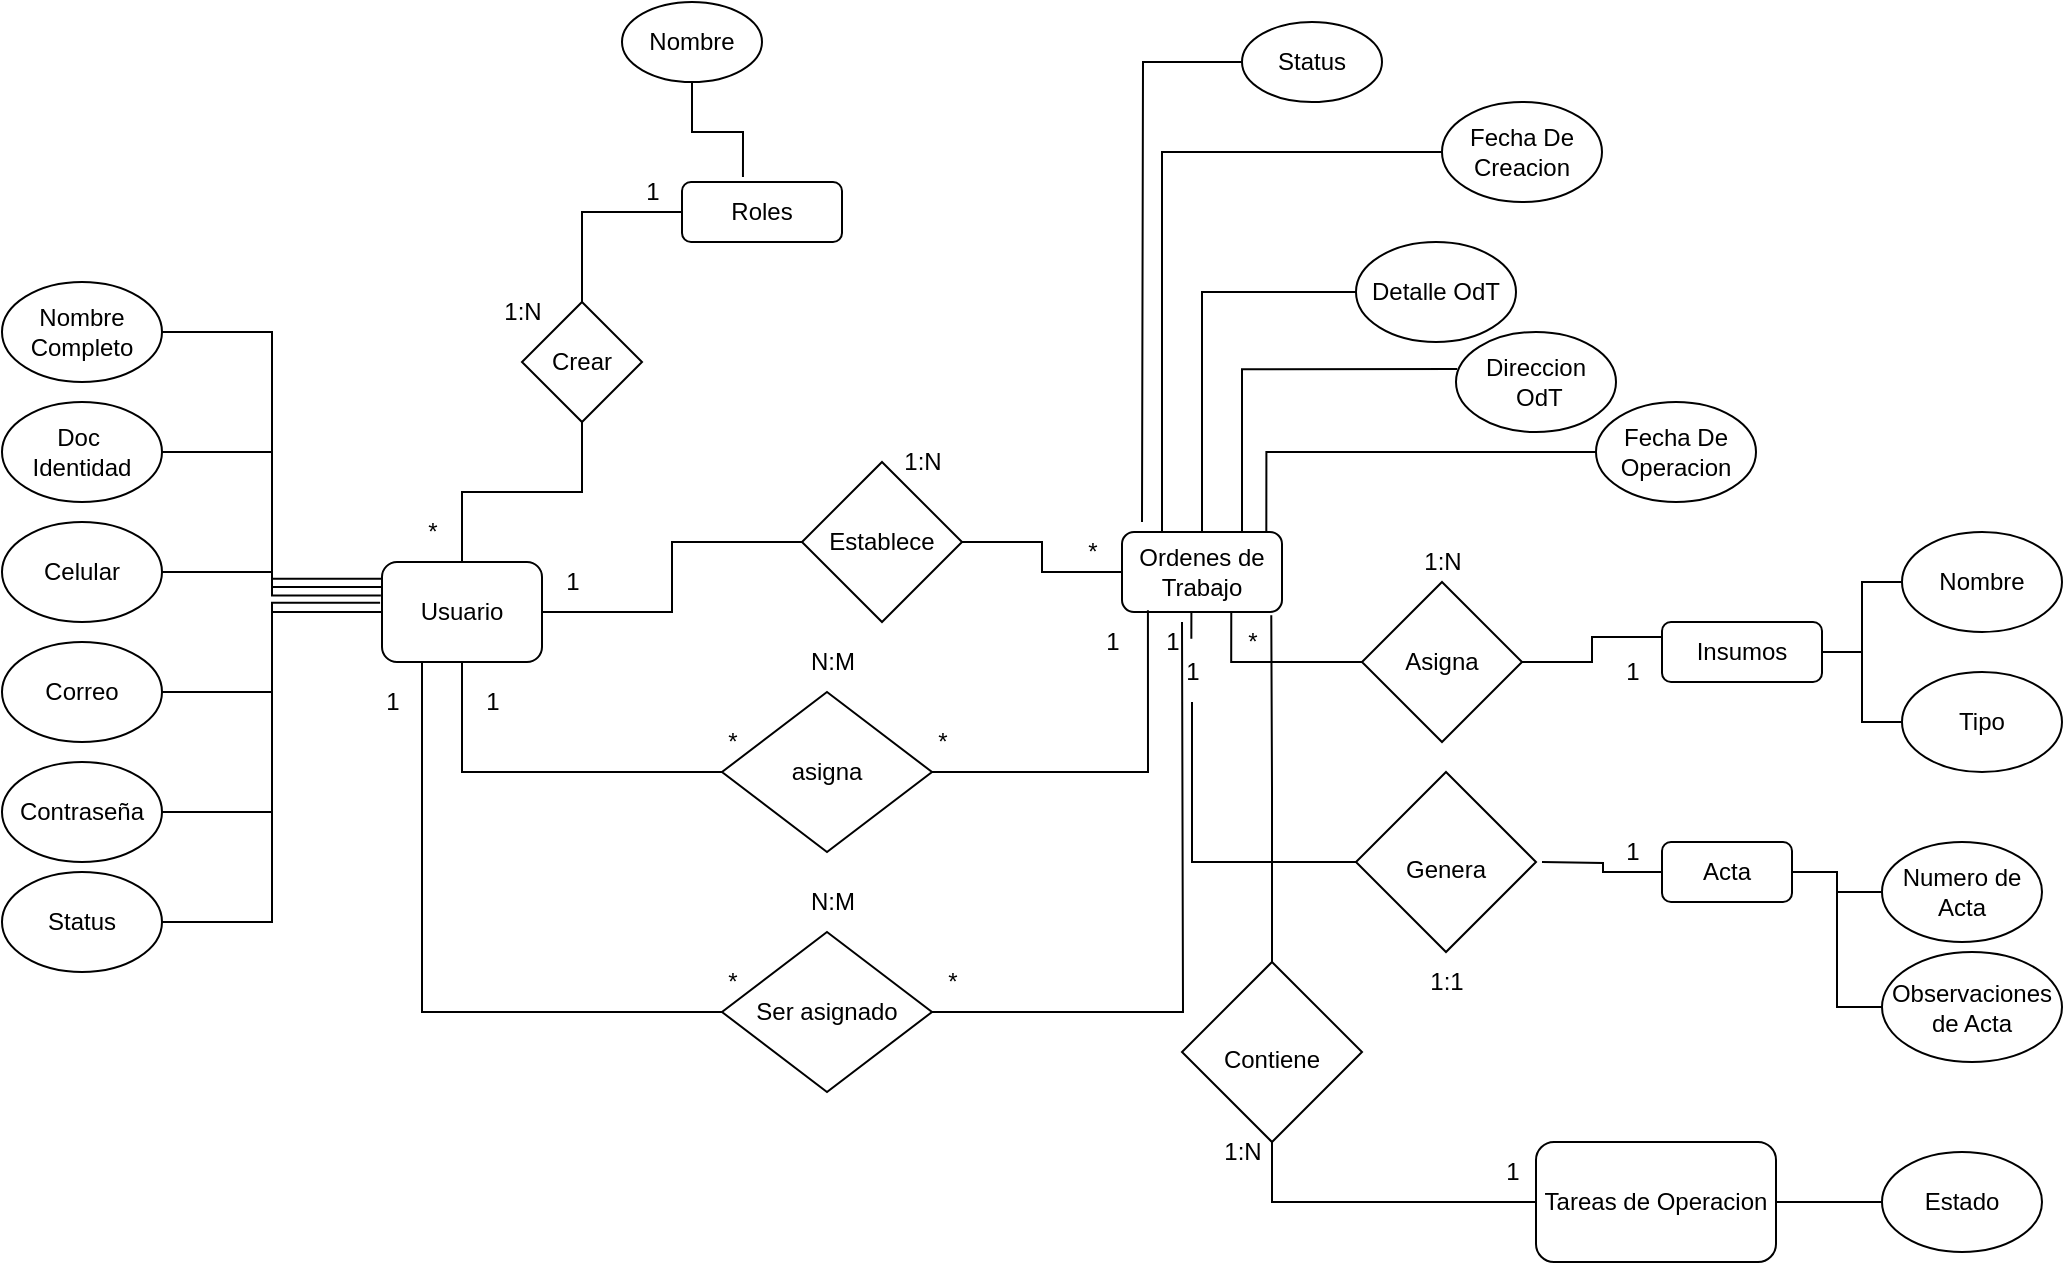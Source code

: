 <mxfile version="28.0.7">
  <diagram name="Página-1" id="0IWpXdC4shuuFq7CFFBe">
    <mxGraphModel dx="864" dy="444" grid="1" gridSize="10" guides="1" tooltips="1" connect="1" arrows="1" fold="1" page="1" pageScale="1" pageWidth="827" pageHeight="1169" math="0" shadow="0">
      <root>
        <mxCell id="0" />
        <mxCell id="1" parent="0" />
        <mxCell id="g1hxSHp8yRL1fYqVnIrF-32" style="edgeStyle=orthogonalEdgeStyle;rounded=0;orthogonalLoop=1;jettySize=auto;html=1;entryX=0.5;entryY=1;entryDx=0;entryDy=0;endArrow=none;endFill=0;" parent="1" source="g1hxSHp8yRL1fYqVnIrF-2" target="g1hxSHp8yRL1fYqVnIrF-30" edge="1">
          <mxGeometry relative="1" as="geometry" />
        </mxCell>
        <mxCell id="g1hxSHp8yRL1fYqVnIrF-43" style="edgeStyle=orthogonalEdgeStyle;rounded=0;orthogonalLoop=1;jettySize=auto;html=1;entryX=0;entryY=0.5;entryDx=0;entryDy=0;endArrow=none;endFill=0;" parent="1" source="g1hxSHp8yRL1fYqVnIrF-2" target="g1hxSHp8yRL1fYqVnIrF-39" edge="1">
          <mxGeometry relative="1" as="geometry" />
        </mxCell>
        <mxCell id="g1hxSHp8yRL1fYqVnIrF-2" value="Usuario" style="rounded=1;whiteSpace=wrap;html=1;" parent="1" vertex="1">
          <mxGeometry x="300" y="390" width="80" height="50" as="geometry" />
        </mxCell>
        <mxCell id="g1hxSHp8yRL1fYqVnIrF-33" style="edgeStyle=orthogonalEdgeStyle;rounded=0;orthogonalLoop=1;jettySize=auto;html=1;entryX=0.5;entryY=0;entryDx=0;entryDy=0;endArrow=none;endFill=0;" parent="1" source="g1hxSHp8yRL1fYqVnIrF-3" target="g1hxSHp8yRL1fYqVnIrF-30" edge="1">
          <mxGeometry relative="1" as="geometry" />
        </mxCell>
        <mxCell id="g1hxSHp8yRL1fYqVnIrF-3" value="Roles" style="rounded=1;whiteSpace=wrap;html=1;" parent="1" vertex="1">
          <mxGeometry x="450" y="200" width="80" height="30" as="geometry" />
        </mxCell>
        <mxCell id="g1hxSHp8yRL1fYqVnIrF-45" style="edgeStyle=orthogonalEdgeStyle;rounded=0;orthogonalLoop=1;jettySize=auto;html=1;exitX=0.5;exitY=0;exitDx=0;exitDy=0;entryX=0;entryY=0.5;entryDx=0;entryDy=0;endArrow=none;endFill=0;" parent="1" source="g1hxSHp8yRL1fYqVnIrF-4" target="g1hxSHp8yRL1fYqVnIrF-37" edge="1">
          <mxGeometry relative="1" as="geometry" />
        </mxCell>
        <mxCell id="g1hxSHp8yRL1fYqVnIrF-47" style="edgeStyle=orthogonalEdgeStyle;rounded=0;orthogonalLoop=1;jettySize=auto;html=1;entryX=0;entryY=0.5;entryDx=0;entryDy=0;endArrow=none;endFill=0;exitX=0.902;exitY=0.021;exitDx=0;exitDy=0;exitPerimeter=0;" parent="1" source="g1hxSHp8yRL1fYqVnIrF-4" target="g1hxSHp8yRL1fYqVnIrF-42" edge="1">
          <mxGeometry relative="1" as="geometry">
            <mxPoint x="800.0" y="350" as="sourcePoint" />
          </mxGeometry>
        </mxCell>
        <mxCell id="g1hxSHp8yRL1fYqVnIrF-82" style="edgeStyle=orthogonalEdgeStyle;rounded=0;orthogonalLoop=1;jettySize=auto;html=1;entryX=0;entryY=0.5;entryDx=0;entryDy=0;exitX=0.5;exitY=1;exitDx=0;exitDy=0;endArrow=none;endFill=0;" parent="1" source="g1hxSHp8yRL1fYqVnIrF-85" target="g1hxSHp8yRL1fYqVnIrF-80" edge="1">
          <mxGeometry relative="1" as="geometry" />
        </mxCell>
        <mxCell id="g1hxSHp8yRL1fYqVnIrF-4" value="Ordenes de Trabajo" style="rounded=1;whiteSpace=wrap;html=1;" parent="1" vertex="1">
          <mxGeometry x="670" y="375" width="80" height="40" as="geometry" />
        </mxCell>
        <mxCell id="g1hxSHp8yRL1fYqVnIrF-71" style="edgeStyle=orthogonalEdgeStyle;rounded=0;orthogonalLoop=1;jettySize=auto;html=1;entryX=0;entryY=0.5;entryDx=0;entryDy=0;endArrow=none;endFill=0;" parent="1" source="g1hxSHp8yRL1fYqVnIrF-6" target="g1hxSHp8yRL1fYqVnIrF-69" edge="1">
          <mxGeometry relative="1" as="geometry" />
        </mxCell>
        <mxCell id="g1hxSHp8yRL1fYqVnIrF-72" style="edgeStyle=orthogonalEdgeStyle;rounded=0;orthogonalLoop=1;jettySize=auto;html=1;entryX=0;entryY=0.5;entryDx=0;entryDy=0;endArrow=none;endFill=0;" parent="1" source="g1hxSHp8yRL1fYqVnIrF-6" target="g1hxSHp8yRL1fYqVnIrF-70" edge="1">
          <mxGeometry relative="1" as="geometry" />
        </mxCell>
        <mxCell id="g1hxSHp8yRL1fYqVnIrF-6" value="Insumos" style="rounded=1;whiteSpace=wrap;html=1;" parent="1" vertex="1">
          <mxGeometry x="940" y="420" width="80" height="30" as="geometry" />
        </mxCell>
        <mxCell id="g1hxSHp8yRL1fYqVnIrF-64" style="edgeStyle=orthogonalEdgeStyle;rounded=0;orthogonalLoop=1;jettySize=auto;html=1;entryX=0.5;entryY=1;entryDx=0;entryDy=0;endArrow=none;endFill=0;exitX=0;exitY=0.5;exitDx=0;exitDy=0;" parent="1" source="g1hxSHp8yRL1fYqVnIrF-97" target="g1hxSHp8yRL1fYqVnIrF-2" edge="1">
          <mxGeometry relative="1" as="geometry">
            <mxPoint x="410" y="560" as="sourcePoint" />
          </mxGeometry>
        </mxCell>
        <mxCell id="g1hxSHp8yRL1fYqVnIrF-81" style="edgeStyle=orthogonalEdgeStyle;rounded=0;orthogonalLoop=1;jettySize=auto;html=1;endArrow=none;endFill=0;" parent="1" source="g1hxSHp8yRL1fYqVnIrF-9" edge="1">
          <mxGeometry relative="1" as="geometry">
            <mxPoint x="880.0" y="540" as="targetPoint" />
          </mxGeometry>
        </mxCell>
        <mxCell id="g1hxSHp8yRL1fYqVnIrF-92" style="edgeStyle=orthogonalEdgeStyle;rounded=0;orthogonalLoop=1;jettySize=auto;html=1;entryX=0;entryY=0.5;entryDx=0;entryDy=0;endArrow=none;endFill=0;" parent="1" source="g1hxSHp8yRL1fYqVnIrF-9" target="g1hxSHp8yRL1fYqVnIrF-89" edge="1">
          <mxGeometry relative="1" as="geometry" />
        </mxCell>
        <mxCell id="g1hxSHp8yRL1fYqVnIrF-93" style="edgeStyle=orthogonalEdgeStyle;rounded=0;orthogonalLoop=1;jettySize=auto;html=1;entryX=0;entryY=0.5;entryDx=0;entryDy=0;endArrow=none;endFill=0;" parent="1" source="g1hxSHp8yRL1fYqVnIrF-9" target="g1hxSHp8yRL1fYqVnIrF-90" edge="1">
          <mxGeometry relative="1" as="geometry" />
        </mxCell>
        <mxCell id="g1hxSHp8yRL1fYqVnIrF-9" value="Acta" style="rounded=1;whiteSpace=wrap;html=1;" parent="1" vertex="1">
          <mxGeometry x="940" y="530" width="65" height="30" as="geometry" />
        </mxCell>
        <mxCell id="g1hxSHp8yRL1fYqVnIrF-19" style="edgeStyle=orthogonalEdgeStyle;rounded=0;orthogonalLoop=1;jettySize=auto;html=1;entryX=-0.002;entryY=0.168;entryDx=0;entryDy=0;endArrow=none;endFill=0;entryPerimeter=0;" parent="1" source="g1hxSHp8yRL1fYqVnIrF-11" target="g1hxSHp8yRL1fYqVnIrF-2" edge="1">
          <mxGeometry relative="1" as="geometry" />
        </mxCell>
        <mxCell id="g1hxSHp8yRL1fYqVnIrF-11" value="Nombre Completo" style="ellipse;whiteSpace=wrap;html=1;" parent="1" vertex="1">
          <mxGeometry x="110" y="250" width="80" height="50" as="geometry" />
        </mxCell>
        <mxCell id="g1hxSHp8yRL1fYqVnIrF-20" style="edgeStyle=orthogonalEdgeStyle;rounded=0;orthogonalLoop=1;jettySize=auto;html=1;endArrow=none;endFill=0;entryX=0;entryY=0.25;entryDx=0;entryDy=0;" parent="1" source="g1hxSHp8yRL1fYqVnIrF-13" target="g1hxSHp8yRL1fYqVnIrF-2" edge="1">
          <mxGeometry relative="1" as="geometry">
            <mxPoint x="330" y="430" as="targetPoint" />
          </mxGeometry>
        </mxCell>
        <mxCell id="g1hxSHp8yRL1fYqVnIrF-13" value="Doc&amp;nbsp;&lt;div&gt;Identidad&lt;/div&gt;" style="ellipse;whiteSpace=wrap;html=1;" parent="1" vertex="1">
          <mxGeometry x="110" y="310" width="80" height="50" as="geometry" />
        </mxCell>
        <mxCell id="g1hxSHp8yRL1fYqVnIrF-22" style="edgeStyle=orthogonalEdgeStyle;rounded=0;orthogonalLoop=1;jettySize=auto;html=1;entryX=-0.007;entryY=0.336;entryDx=0;entryDy=0;endArrow=none;endFill=0;entryPerimeter=0;" parent="1" source="g1hxSHp8yRL1fYqVnIrF-14" target="g1hxSHp8yRL1fYqVnIrF-2" edge="1">
          <mxGeometry relative="1" as="geometry" />
        </mxCell>
        <mxCell id="g1hxSHp8yRL1fYqVnIrF-14" value="Celular" style="ellipse;whiteSpace=wrap;html=1;" parent="1" vertex="1">
          <mxGeometry x="110" y="370" width="80" height="50" as="geometry" />
        </mxCell>
        <mxCell id="g1hxSHp8yRL1fYqVnIrF-15" value="Correo" style="ellipse;whiteSpace=wrap;html=1;" parent="1" vertex="1">
          <mxGeometry x="110" y="430" width="80" height="50" as="geometry" />
        </mxCell>
        <mxCell id="g1hxSHp8yRL1fYqVnIrF-24" style="edgeStyle=orthogonalEdgeStyle;rounded=0;orthogonalLoop=1;jettySize=auto;html=1;entryX=0;entryY=0.5;entryDx=0;entryDy=0;endArrow=none;endFill=0;" parent="1" source="g1hxSHp8yRL1fYqVnIrF-17" target="g1hxSHp8yRL1fYqVnIrF-2" edge="1">
          <mxGeometry relative="1" as="geometry" />
        </mxCell>
        <mxCell id="g1hxSHp8yRL1fYqVnIrF-17" value="Contraseña" style="ellipse;whiteSpace=wrap;html=1;" parent="1" vertex="1">
          <mxGeometry x="110" y="490" width="80" height="50" as="geometry" />
        </mxCell>
        <mxCell id="g1hxSHp8yRL1fYqVnIrF-23" style="edgeStyle=orthogonalEdgeStyle;rounded=0;orthogonalLoop=1;jettySize=auto;html=1;entryX=-0.012;entryY=0.408;entryDx=0;entryDy=0;entryPerimeter=0;endArrow=none;endFill=0;" parent="1" source="g1hxSHp8yRL1fYqVnIrF-15" target="g1hxSHp8yRL1fYqVnIrF-2" edge="1">
          <mxGeometry relative="1" as="geometry" />
        </mxCell>
        <mxCell id="g1hxSHp8yRL1fYqVnIrF-26" value="Nombre" style="ellipse;whiteSpace=wrap;html=1;" parent="1" vertex="1">
          <mxGeometry x="420" y="110" width="70" height="40" as="geometry" />
        </mxCell>
        <mxCell id="g1hxSHp8yRL1fYqVnIrF-27" style="edgeStyle=orthogonalEdgeStyle;rounded=0;orthogonalLoop=1;jettySize=auto;html=1;entryX=0.381;entryY=-0.082;entryDx=0;entryDy=0;entryPerimeter=0;endArrow=none;endFill=0;" parent="1" source="g1hxSHp8yRL1fYqVnIrF-26" target="g1hxSHp8yRL1fYqVnIrF-3" edge="1">
          <mxGeometry relative="1" as="geometry" />
        </mxCell>
        <mxCell id="g1hxSHp8yRL1fYqVnIrF-30" value="Crear" style="rhombus;whiteSpace=wrap;html=1;" parent="1" vertex="1">
          <mxGeometry x="370" y="260" width="60" height="60" as="geometry" />
        </mxCell>
        <mxCell id="g1hxSHp8yRL1fYqVnIrF-34" value="1:N" style="text;html=1;align=center;verticalAlign=middle;resizable=0;points=[];autosize=1;strokeColor=none;fillColor=none;" parent="1" vertex="1">
          <mxGeometry x="350" y="250" width="40" height="30" as="geometry" />
        </mxCell>
        <mxCell id="g1hxSHp8yRL1fYqVnIrF-35" value="1" style="text;html=1;align=center;verticalAlign=middle;resizable=0;points=[];autosize=1;strokeColor=none;fillColor=none;" parent="1" vertex="1">
          <mxGeometry x="420" y="190" width="30" height="30" as="geometry" />
        </mxCell>
        <mxCell id="g1hxSHp8yRL1fYqVnIrF-36" value="*" style="text;html=1;align=center;verticalAlign=middle;resizable=0;points=[];autosize=1;strokeColor=none;fillColor=none;" parent="1" vertex="1">
          <mxGeometry x="310" y="360" width="30" height="30" as="geometry" />
        </mxCell>
        <mxCell id="g1hxSHp8yRL1fYqVnIrF-37" value="Detalle OdT" style="ellipse;whiteSpace=wrap;html=1;" parent="1" vertex="1">
          <mxGeometry x="787" y="230" width="80" height="50" as="geometry" />
        </mxCell>
        <mxCell id="g1hxSHp8yRL1fYqVnIrF-44" style="edgeStyle=orthogonalEdgeStyle;rounded=0;orthogonalLoop=1;jettySize=auto;html=1;entryX=0;entryY=0.5;entryDx=0;entryDy=0;endArrow=none;endFill=0;" parent="1" source="g1hxSHp8yRL1fYqVnIrF-39" target="g1hxSHp8yRL1fYqVnIrF-4" edge="1">
          <mxGeometry relative="1" as="geometry" />
        </mxCell>
        <mxCell id="g1hxSHp8yRL1fYqVnIrF-39" value="Establece" style="rhombus;whiteSpace=wrap;html=1;" parent="1" vertex="1">
          <mxGeometry x="510" y="340" width="80" height="80" as="geometry" />
        </mxCell>
        <mxCell id="g1hxSHp8yRL1fYqVnIrF-41" value="Direccion&lt;br&gt;&amp;nbsp;OdT" style="ellipse;whiteSpace=wrap;html=1;" parent="1" vertex="1">
          <mxGeometry x="837" y="275" width="80" height="50" as="geometry" />
        </mxCell>
        <mxCell id="g1hxSHp8yRL1fYqVnIrF-42" value="Fecha De Operacion" style="ellipse;whiteSpace=wrap;html=1;" parent="1" vertex="1">
          <mxGeometry x="907" y="310" width="80" height="50" as="geometry" />
        </mxCell>
        <mxCell id="g1hxSHp8yRL1fYqVnIrF-46" style="edgeStyle=orthogonalEdgeStyle;rounded=0;orthogonalLoop=1;jettySize=auto;html=1;endArrow=none;endFill=0;entryX=0.008;entryY=0.371;entryDx=0;entryDy=0;entryPerimeter=0;exitX=0.75;exitY=0;exitDx=0;exitDy=0;" parent="1" source="g1hxSHp8yRL1fYqVnIrF-4" target="g1hxSHp8yRL1fYqVnIrF-41" edge="1">
          <mxGeometry relative="1" as="geometry">
            <mxPoint x="780.0" y="330" as="sourcePoint" />
            <mxPoint x="840" y="295" as="targetPoint" />
          </mxGeometry>
        </mxCell>
        <mxCell id="g1hxSHp8yRL1fYqVnIrF-48" value="1:N" style="text;html=1;align=center;verticalAlign=middle;resizable=0;points=[];autosize=1;strokeColor=none;fillColor=none;" parent="1" vertex="1">
          <mxGeometry x="550" y="325" width="40" height="30" as="geometry" />
        </mxCell>
        <mxCell id="g1hxSHp8yRL1fYqVnIrF-49" value="*" style="text;html=1;align=center;verticalAlign=middle;resizable=0;points=[];autosize=1;strokeColor=none;fillColor=none;" parent="1" vertex="1">
          <mxGeometry x="640" y="370" width="30" height="30" as="geometry" />
        </mxCell>
        <mxCell id="g1hxSHp8yRL1fYqVnIrF-50" value="1" style="text;html=1;align=center;verticalAlign=middle;resizable=0;points=[];autosize=1;strokeColor=none;fillColor=none;" parent="1" vertex="1">
          <mxGeometry x="380" y="385" width="30" height="30" as="geometry" />
        </mxCell>
        <mxCell id="VDvgdF1n7nJU7zZmfHWl-21" style="edgeStyle=orthogonalEdgeStyle;rounded=0;orthogonalLoop=1;jettySize=auto;html=1;endArrow=none;endFill=0;" parent="1" source="g1hxSHp8yRL1fYqVnIrF-57" edge="1">
          <mxGeometry relative="1" as="geometry">
            <mxPoint x="680" y="370" as="targetPoint" />
          </mxGeometry>
        </mxCell>
        <mxCell id="g1hxSHp8yRL1fYqVnIrF-57" value="Status" style="ellipse;whiteSpace=wrap;html=1;" parent="1" vertex="1">
          <mxGeometry x="730" y="120" width="70" height="40" as="geometry" />
        </mxCell>
        <mxCell id="g1hxSHp8yRL1fYqVnIrF-63" style="edgeStyle=orthogonalEdgeStyle;rounded=0;orthogonalLoop=1;jettySize=auto;html=1;entryX=0.162;entryY=0.979;entryDx=0;entryDy=0;entryPerimeter=0;endArrow=none;endFill=0;exitX=1;exitY=0.5;exitDx=0;exitDy=0;" parent="1" source="g1hxSHp8yRL1fYqVnIrF-97" target="g1hxSHp8yRL1fYqVnIrF-4" edge="1">
          <mxGeometry relative="1" as="geometry">
            <mxPoint x="630" y="610" as="sourcePoint" />
          </mxGeometry>
        </mxCell>
        <mxCell id="g1hxSHp8yRL1fYqVnIrF-68" style="edgeStyle=orthogonalEdgeStyle;rounded=0;orthogonalLoop=1;jettySize=auto;html=1;entryX=0;entryY=0.25;entryDx=0;entryDy=0;endArrow=none;endFill=0;" parent="1" source="g1hxSHp8yRL1fYqVnIrF-66" target="g1hxSHp8yRL1fYqVnIrF-6" edge="1">
          <mxGeometry relative="1" as="geometry" />
        </mxCell>
        <mxCell id="g1hxSHp8yRL1fYqVnIrF-66" value="Asigna" style="rhombus;whiteSpace=wrap;html=1;spacingTop=0;" parent="1" vertex="1">
          <mxGeometry x="790" y="400" width="80" height="80" as="geometry" />
        </mxCell>
        <mxCell id="g1hxSHp8yRL1fYqVnIrF-67" style="edgeStyle=orthogonalEdgeStyle;rounded=0;orthogonalLoop=1;jettySize=auto;html=1;entryX=0.683;entryY=1;entryDx=0;entryDy=0;entryPerimeter=0;endArrow=none;endFill=0;" parent="1" source="g1hxSHp8yRL1fYqVnIrF-66" target="g1hxSHp8yRL1fYqVnIrF-4" edge="1">
          <mxGeometry relative="1" as="geometry" />
        </mxCell>
        <mxCell id="g1hxSHp8yRL1fYqVnIrF-69" value="Nombre" style="ellipse;whiteSpace=wrap;html=1;" parent="1" vertex="1">
          <mxGeometry x="1060" y="375" width="80" height="50" as="geometry" />
        </mxCell>
        <mxCell id="g1hxSHp8yRL1fYqVnIrF-70" value="Tipo" style="ellipse;whiteSpace=wrap;html=1;" parent="1" vertex="1">
          <mxGeometry x="1060" y="445" width="80" height="50" as="geometry" />
        </mxCell>
        <mxCell id="g1hxSHp8yRL1fYqVnIrF-73" value="1:N" style="text;html=1;align=center;verticalAlign=middle;resizable=0;points=[];autosize=1;strokeColor=none;fillColor=none;" parent="1" vertex="1">
          <mxGeometry x="810" y="375" width="40" height="30" as="geometry" />
        </mxCell>
        <mxCell id="g1hxSHp8yRL1fYqVnIrF-74" value="1" style="text;html=1;align=center;verticalAlign=middle;resizable=0;points=[];autosize=1;strokeColor=none;fillColor=none;" parent="1" vertex="1">
          <mxGeometry x="910" y="430" width="30" height="30" as="geometry" />
        </mxCell>
        <mxCell id="g1hxSHp8yRL1fYqVnIrF-75" value="*" style="text;html=1;align=center;verticalAlign=middle;resizable=0;points=[];autosize=1;strokeColor=none;fillColor=none;" parent="1" vertex="1">
          <mxGeometry x="720" y="415" width="30" height="30" as="geometry" />
        </mxCell>
        <mxCell id="g1hxSHp8yRL1fYqVnIrF-76" value="1" style="text;html=1;align=center;verticalAlign=middle;resizable=0;points=[];autosize=1;strokeColor=none;fillColor=none;" parent="1" vertex="1">
          <mxGeometry x="340" y="445" width="30" height="30" as="geometry" />
        </mxCell>
        <mxCell id="g1hxSHp8yRL1fYqVnIrF-78" value="1" style="text;html=1;align=center;verticalAlign=middle;resizable=0;points=[];autosize=1;strokeColor=none;fillColor=none;" parent="1" vertex="1">
          <mxGeometry x="650" y="415" width="30" height="30" as="geometry" />
        </mxCell>
        <mxCell id="g1hxSHp8yRL1fYqVnIrF-80" value="Genera" style="rhombus;whiteSpace=wrap;html=1;spacingTop=7;" parent="1" vertex="1">
          <mxGeometry x="787" y="495" width="90" height="90" as="geometry" />
        </mxCell>
        <mxCell id="g1hxSHp8yRL1fYqVnIrF-83" value="1:1" style="text;html=1;align=center;verticalAlign=middle;resizable=0;points=[];autosize=1;strokeColor=none;fillColor=none;" parent="1" vertex="1">
          <mxGeometry x="812" y="585" width="40" height="30" as="geometry" />
        </mxCell>
        <mxCell id="g1hxSHp8yRL1fYqVnIrF-86" value="" style="edgeStyle=orthogonalEdgeStyle;rounded=0;orthogonalLoop=1;jettySize=auto;html=1;entryX=0.489;entryY=-0.056;entryDx=0;entryDy=0;exitX=0.5;exitY=1;exitDx=0;exitDy=0;endArrow=none;endFill=0;entryPerimeter=0;" parent="1" source="g1hxSHp8yRL1fYqVnIrF-4" target="g1hxSHp8yRL1fYqVnIrF-85" edge="1">
          <mxGeometry relative="1" as="geometry">
            <mxPoint x="710" y="415" as="sourcePoint" />
            <mxPoint x="787" y="540" as="targetPoint" />
          </mxGeometry>
        </mxCell>
        <mxCell id="g1hxSHp8yRL1fYqVnIrF-85" value="1" style="text;html=1;align=center;verticalAlign=middle;resizable=0;points=[];autosize=1;strokeColor=none;fillColor=none;" parent="1" vertex="1">
          <mxGeometry x="690" y="430" width="30" height="30" as="geometry" />
        </mxCell>
        <mxCell id="g1hxSHp8yRL1fYqVnIrF-87" value="1" style="text;html=1;align=center;verticalAlign=middle;resizable=0;points=[];autosize=1;strokeColor=none;fillColor=none;" parent="1" vertex="1">
          <mxGeometry x="910" y="520" width="30" height="30" as="geometry" />
        </mxCell>
        <mxCell id="VDvgdF1n7nJU7zZmfHWl-1" style="edgeStyle=orthogonalEdgeStyle;rounded=0;orthogonalLoop=1;jettySize=auto;html=1;entryX=0.25;entryY=0;entryDx=0;entryDy=0;endArrow=none;endFill=0;" parent="1" source="g1hxSHp8yRL1fYqVnIrF-88" target="g1hxSHp8yRL1fYqVnIrF-4" edge="1">
          <mxGeometry relative="1" as="geometry" />
        </mxCell>
        <mxCell id="g1hxSHp8yRL1fYqVnIrF-88" value="Fecha De Creacion" style="ellipse;whiteSpace=wrap;html=1;" parent="1" vertex="1">
          <mxGeometry x="830" y="160" width="80" height="50" as="geometry" />
        </mxCell>
        <mxCell id="g1hxSHp8yRL1fYqVnIrF-89" value="Numero de Acta" style="ellipse;whiteSpace=wrap;html=1;" parent="1" vertex="1">
          <mxGeometry x="1050" y="530" width="80" height="50" as="geometry" />
        </mxCell>
        <mxCell id="g1hxSHp8yRL1fYqVnIrF-90" value="Observaciones de Acta" style="ellipse;whiteSpace=wrap;html=1;" parent="1" vertex="1">
          <mxGeometry x="1050" y="585" width="90" height="55" as="geometry" />
        </mxCell>
        <mxCell id="g1hxSHp8yRL1fYqVnIrF-95" style="edgeStyle=orthogonalEdgeStyle;rounded=0;orthogonalLoop=1;jettySize=auto;html=1;entryX=0;entryY=0.5;entryDx=0;entryDy=0;endArrow=none;endFill=0;" parent="1" source="g1hxSHp8yRL1fYqVnIrF-94" target="g1hxSHp8yRL1fYqVnIrF-2" edge="1">
          <mxGeometry relative="1" as="geometry" />
        </mxCell>
        <mxCell id="g1hxSHp8yRL1fYqVnIrF-94" value="Status" style="ellipse;whiteSpace=wrap;html=1;" parent="1" vertex="1">
          <mxGeometry x="110" y="545" width="80" height="50" as="geometry" />
        </mxCell>
        <mxCell id="g1hxSHp8yRL1fYqVnIrF-97" value="asigna" style="rhombus;whiteSpace=wrap;html=1;" parent="1" vertex="1">
          <mxGeometry x="470" y="455" width="105" height="80" as="geometry" />
        </mxCell>
        <mxCell id="VDvgdF1n7nJU7zZmfHWl-2" value="*" style="text;html=1;align=center;verticalAlign=middle;resizable=0;points=[];autosize=1;strokeColor=none;fillColor=none;" parent="1" vertex="1">
          <mxGeometry x="460" y="465" width="30" height="30" as="geometry" />
        </mxCell>
        <mxCell id="VDvgdF1n7nJU7zZmfHWl-3" value="*" style="text;html=1;align=center;verticalAlign=middle;resizable=0;points=[];autosize=1;strokeColor=none;fillColor=none;" parent="1" vertex="1">
          <mxGeometry x="565" y="465" width="30" height="30" as="geometry" />
        </mxCell>
        <mxCell id="VDvgdF1n7nJU7zZmfHWl-4" value="N:M" style="text;html=1;align=center;verticalAlign=middle;resizable=0;points=[];autosize=1;strokeColor=none;fillColor=none;" parent="1" vertex="1">
          <mxGeometry x="500" y="425" width="50" height="30" as="geometry" />
        </mxCell>
        <mxCell id="VDvgdF1n7nJU7zZmfHWl-8" style="edgeStyle=orthogonalEdgeStyle;rounded=0;orthogonalLoop=1;jettySize=auto;html=1;entryX=0.25;entryY=1;entryDx=0;entryDy=0;endArrow=none;endFill=0;" parent="1" source="VDvgdF1n7nJU7zZmfHWl-5" target="g1hxSHp8yRL1fYqVnIrF-2" edge="1">
          <mxGeometry relative="1" as="geometry" />
        </mxCell>
        <mxCell id="VDvgdF1n7nJU7zZmfHWl-9" style="edgeStyle=orthogonalEdgeStyle;rounded=0;orthogonalLoop=1;jettySize=auto;html=1;endArrow=none;endFill=0;" parent="1" source="VDvgdF1n7nJU7zZmfHWl-5" edge="1">
          <mxGeometry relative="1" as="geometry">
            <mxPoint x="700.0" y="420" as="targetPoint" />
          </mxGeometry>
        </mxCell>
        <mxCell id="VDvgdF1n7nJU7zZmfHWl-5" value="Ser asignado" style="rhombus;whiteSpace=wrap;html=1;" parent="1" vertex="1">
          <mxGeometry x="470" y="575" width="105" height="80" as="geometry" />
        </mxCell>
        <mxCell id="VDvgdF1n7nJU7zZmfHWl-6" value="*" style="text;html=1;align=center;verticalAlign=middle;resizable=0;points=[];autosize=1;strokeColor=none;fillColor=none;" parent="1" vertex="1">
          <mxGeometry x="460" y="585" width="30" height="30" as="geometry" />
        </mxCell>
        <mxCell id="VDvgdF1n7nJU7zZmfHWl-7" value="N:M" style="text;html=1;align=center;verticalAlign=middle;resizable=0;points=[];autosize=1;strokeColor=none;fillColor=none;" parent="1" vertex="1">
          <mxGeometry x="500" y="545" width="50" height="30" as="geometry" />
        </mxCell>
        <mxCell id="VDvgdF1n7nJU7zZmfHWl-10" value="1" style="text;html=1;align=center;verticalAlign=middle;resizable=0;points=[];autosize=1;strokeColor=none;fillColor=none;" parent="1" vertex="1">
          <mxGeometry x="290" y="445" width="30" height="30" as="geometry" />
        </mxCell>
        <mxCell id="VDvgdF1n7nJU7zZmfHWl-11" value="1" style="text;html=1;align=center;verticalAlign=middle;resizable=0;points=[];autosize=1;strokeColor=none;fillColor=none;" parent="1" vertex="1">
          <mxGeometry x="680" y="415" width="30" height="30" as="geometry" />
        </mxCell>
        <mxCell id="VDvgdF1n7nJU7zZmfHWl-12" value="*" style="text;html=1;align=center;verticalAlign=middle;resizable=0;points=[];autosize=1;strokeColor=none;fillColor=none;" parent="1" vertex="1">
          <mxGeometry x="570" y="585" width="30" height="30" as="geometry" />
        </mxCell>
        <mxCell id="VDvgdF1n7nJU7zZmfHWl-13" value="Estado" style="ellipse;whiteSpace=wrap;html=1;" parent="1" vertex="1">
          <mxGeometry x="1050" y="685" width="80" height="50" as="geometry" />
        </mxCell>
        <mxCell id="VDvgdF1n7nJU7zZmfHWl-15" style="edgeStyle=orthogonalEdgeStyle;rounded=0;orthogonalLoop=1;jettySize=auto;html=1;entryX=0;entryY=0.5;entryDx=0;entryDy=0;endArrow=none;endFill=0;" parent="1" source="VDvgdF1n7nJU7zZmfHWl-14" target="VDvgdF1n7nJU7zZmfHWl-13" edge="1">
          <mxGeometry relative="1" as="geometry" />
        </mxCell>
        <mxCell id="VDvgdF1n7nJU7zZmfHWl-14" value="Tareas de Operacion" style="rounded=1;whiteSpace=wrap;html=1;" parent="1" vertex="1">
          <mxGeometry x="877" y="680" width="120" height="60" as="geometry" />
        </mxCell>
        <mxCell id="VDvgdF1n7nJU7zZmfHWl-16" style="edgeStyle=orthogonalEdgeStyle;rounded=0;orthogonalLoop=1;jettySize=auto;html=1;endArrow=none;endFill=0;entryX=0.5;entryY=1;entryDx=0;entryDy=0;" parent="1" source="VDvgdF1n7nJU7zZmfHWl-14" target="VDvgdF1n7nJU7zZmfHWl-17" edge="1">
          <mxGeometry relative="1" as="geometry">
            <mxPoint x="740" y="710" as="targetPoint" />
          </mxGeometry>
        </mxCell>
        <mxCell id="VDvgdF1n7nJU7zZmfHWl-17" value="Contiene" style="rhombus;whiteSpace=wrap;html=1;spacingTop=7;" parent="1" vertex="1">
          <mxGeometry x="700" y="590" width="90" height="90" as="geometry" />
        </mxCell>
        <mxCell id="VDvgdF1n7nJU7zZmfHWl-18" style="edgeStyle=orthogonalEdgeStyle;rounded=0;orthogonalLoop=1;jettySize=auto;html=1;entryX=0.933;entryY=1.042;entryDx=0;entryDy=0;entryPerimeter=0;endArrow=none;endFill=0;" parent="1" source="VDvgdF1n7nJU7zZmfHWl-17" target="g1hxSHp8yRL1fYqVnIrF-4" edge="1">
          <mxGeometry relative="1" as="geometry" />
        </mxCell>
        <mxCell id="VDvgdF1n7nJU7zZmfHWl-19" value="1" style="text;html=1;align=center;verticalAlign=middle;resizable=0;points=[];autosize=1;strokeColor=none;fillColor=none;" parent="1" vertex="1">
          <mxGeometry x="850" y="680" width="30" height="30" as="geometry" />
        </mxCell>
        <mxCell id="VDvgdF1n7nJU7zZmfHWl-20" value="1:N" style="text;html=1;align=center;verticalAlign=middle;resizable=0;points=[];autosize=1;strokeColor=none;fillColor=none;" parent="1" vertex="1">
          <mxGeometry x="710" y="670" width="40" height="30" as="geometry" />
        </mxCell>
      </root>
    </mxGraphModel>
  </diagram>
</mxfile>

